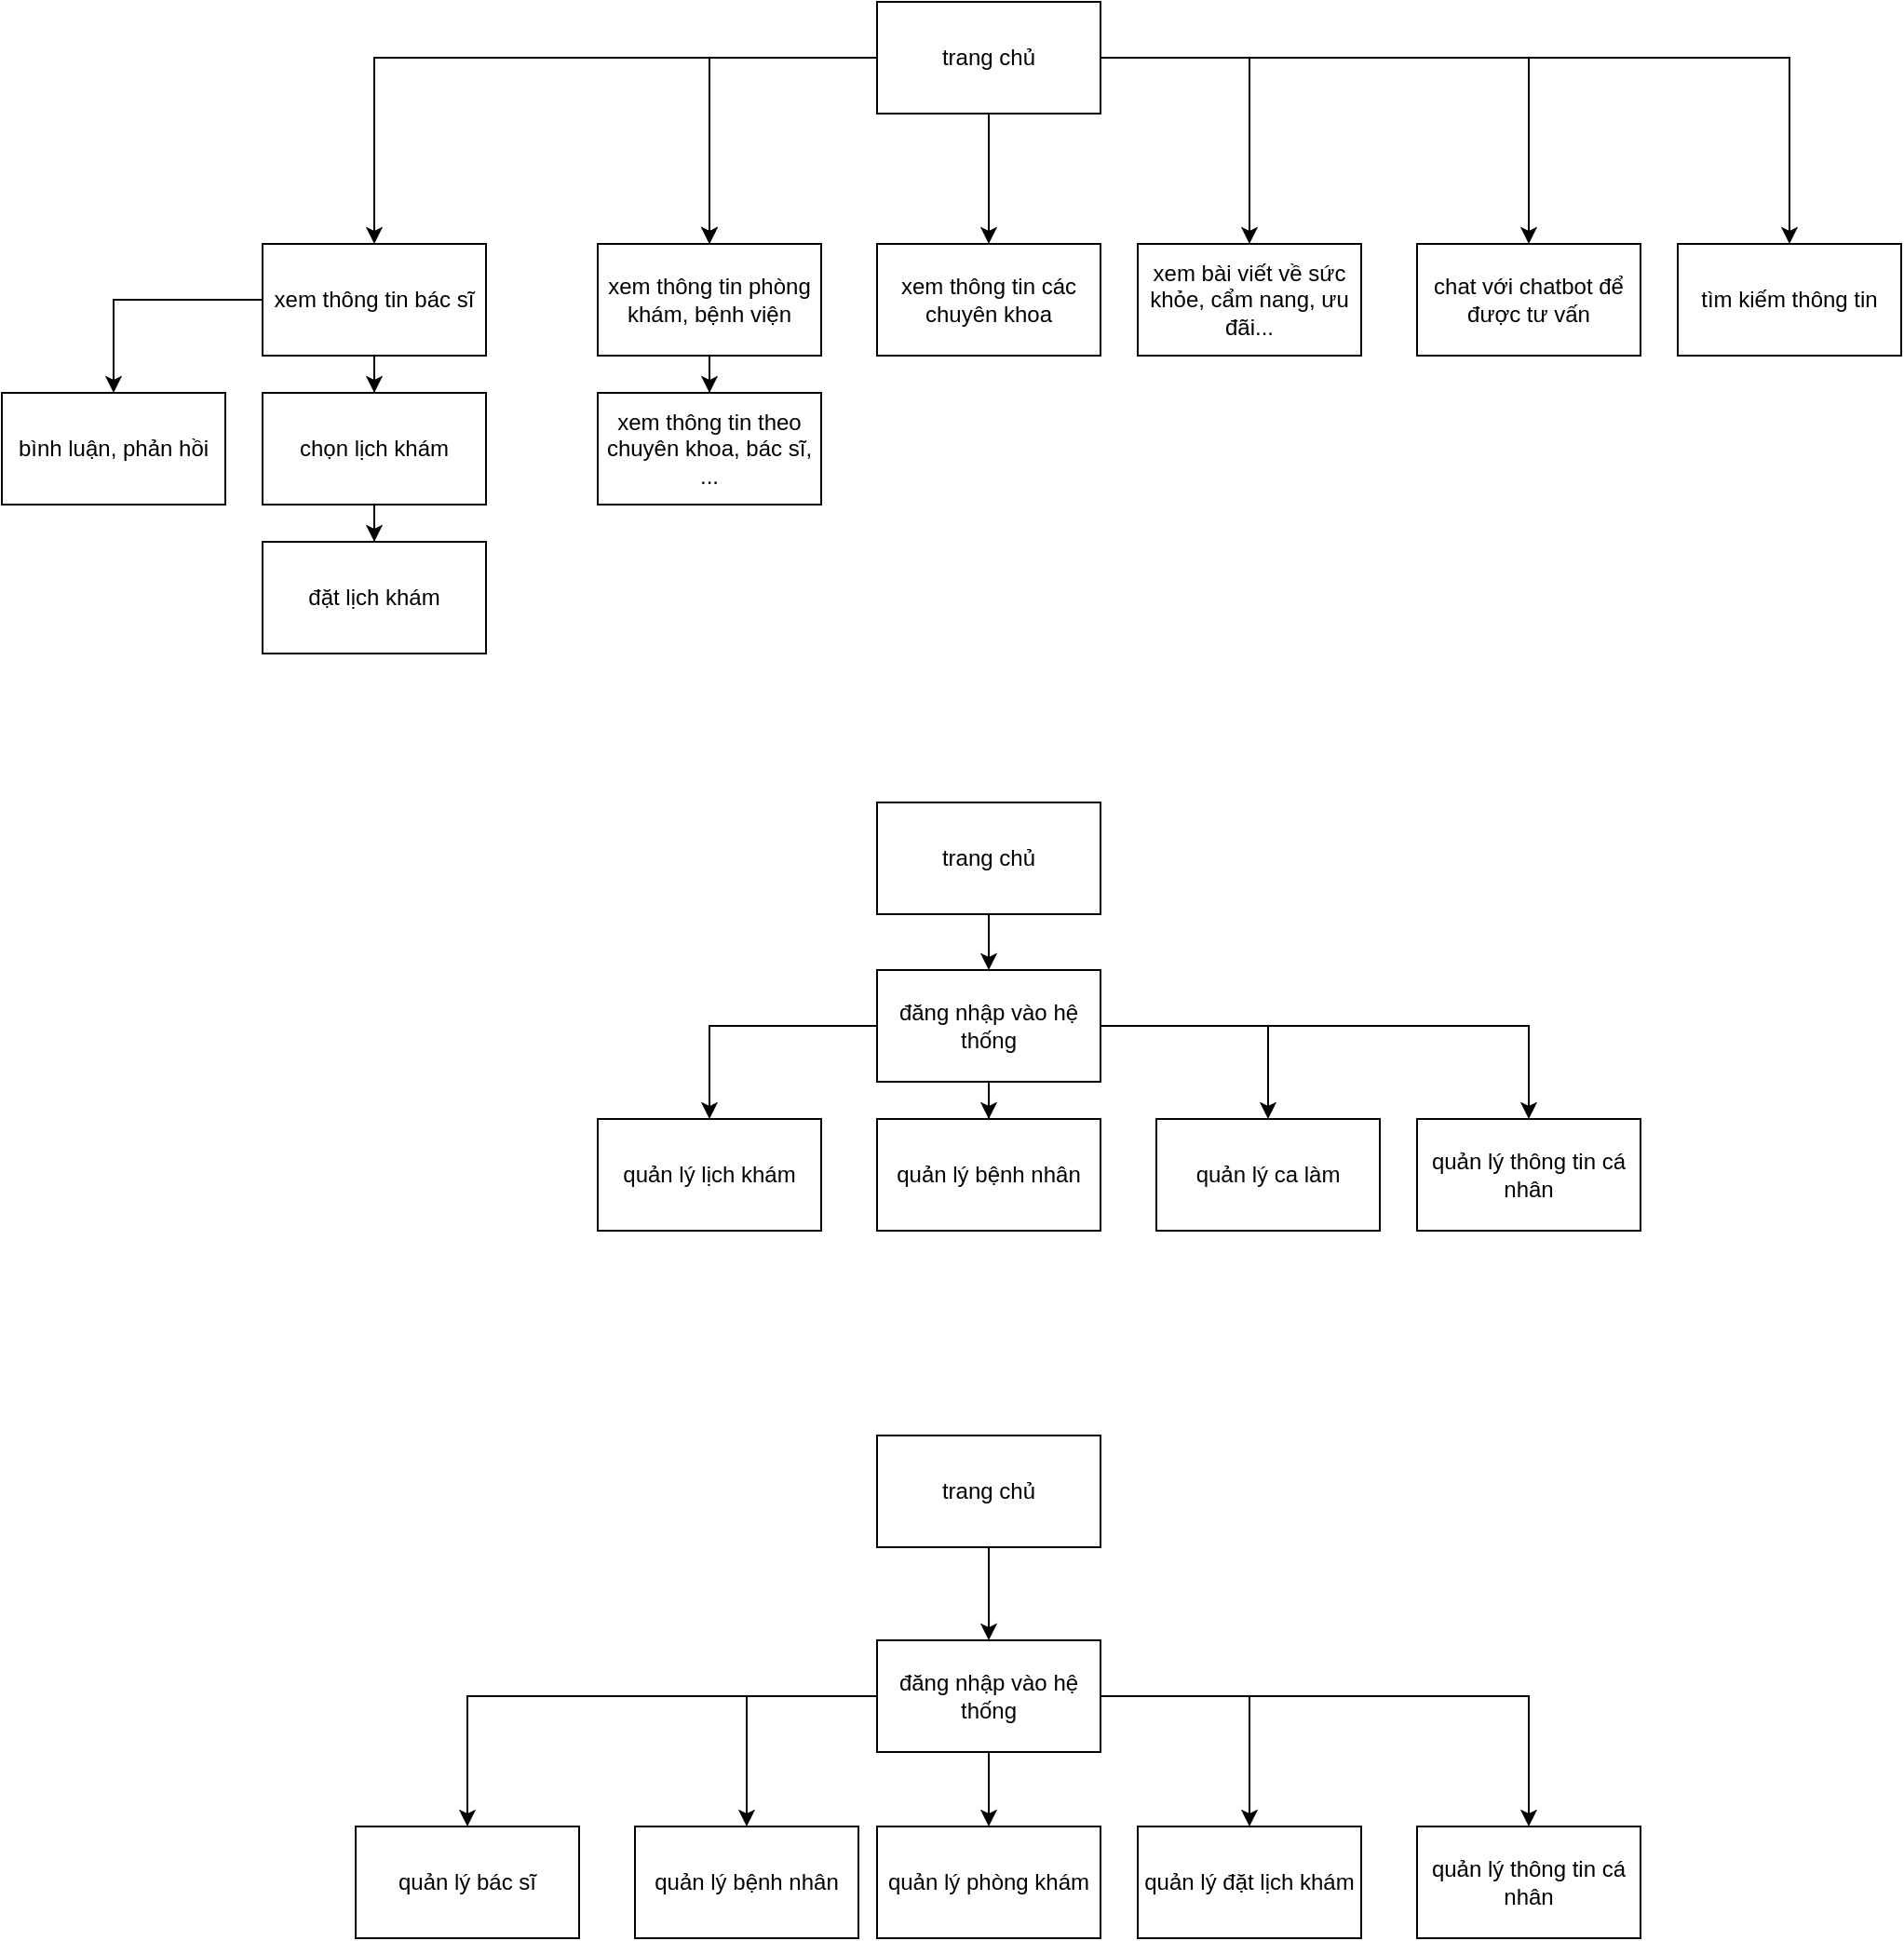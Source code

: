 <mxfile version="21.2.1" type="device">
  <diagram name="Trang-1" id="tZ-GwFUBPTjuo2IfYN-N">
    <mxGraphModel dx="1184" dy="615" grid="0" gridSize="10" guides="1" tooltips="1" connect="1" arrows="1" fold="1" page="0" pageScale="1" pageWidth="827" pageHeight="1169" math="0" shadow="0">
      <root>
        <mxCell id="0" />
        <mxCell id="1" parent="0" />
        <mxCell id="VfA6N9qsZuWVX9IgZgil-8" value="" style="edgeStyle=orthogonalEdgeStyle;rounded=0;orthogonalLoop=1;jettySize=auto;html=1;entryX=0.5;entryY=0;entryDx=0;entryDy=0;" edge="1" parent="1" source="VfA6N9qsZuWVX9IgZgil-1" target="VfA6N9qsZuWVX9IgZgil-3">
          <mxGeometry relative="1" as="geometry" />
        </mxCell>
        <mxCell id="VfA6N9qsZuWVX9IgZgil-9" value="" style="edgeStyle=orthogonalEdgeStyle;rounded=0;orthogonalLoop=1;jettySize=auto;html=1;" edge="1" parent="1" source="VfA6N9qsZuWVX9IgZgil-1" target="VfA6N9qsZuWVX9IgZgil-4">
          <mxGeometry relative="1" as="geometry" />
        </mxCell>
        <mxCell id="VfA6N9qsZuWVX9IgZgil-10" value="" style="edgeStyle=orthogonalEdgeStyle;rounded=0;orthogonalLoop=1;jettySize=auto;html=1;" edge="1" parent="1" source="VfA6N9qsZuWVX9IgZgil-1" target="VfA6N9qsZuWVX9IgZgil-4">
          <mxGeometry relative="1" as="geometry" />
        </mxCell>
        <mxCell id="VfA6N9qsZuWVX9IgZgil-12" value="" style="edgeStyle=orthogonalEdgeStyle;rounded=0;orthogonalLoop=1;jettySize=auto;html=1;" edge="1" parent="1" source="VfA6N9qsZuWVX9IgZgil-1" target="VfA6N9qsZuWVX9IgZgil-11">
          <mxGeometry relative="1" as="geometry" />
        </mxCell>
        <mxCell id="VfA6N9qsZuWVX9IgZgil-22" value="" style="edgeStyle=orthogonalEdgeStyle;rounded=0;orthogonalLoop=1;jettySize=auto;html=1;" edge="1" parent="1" source="VfA6N9qsZuWVX9IgZgil-1" target="VfA6N9qsZuWVX9IgZgil-21">
          <mxGeometry relative="1" as="geometry" />
        </mxCell>
        <mxCell id="VfA6N9qsZuWVX9IgZgil-25" value="" style="edgeStyle=orthogonalEdgeStyle;rounded=0;orthogonalLoop=1;jettySize=auto;html=1;" edge="1" parent="1" source="VfA6N9qsZuWVX9IgZgil-1" target="VfA6N9qsZuWVX9IgZgil-24">
          <mxGeometry relative="1" as="geometry" />
        </mxCell>
        <mxCell id="VfA6N9qsZuWVX9IgZgil-27" value="" style="edgeStyle=orthogonalEdgeStyle;rounded=0;orthogonalLoop=1;jettySize=auto;html=1;" edge="1" parent="1" source="VfA6N9qsZuWVX9IgZgil-1" target="VfA6N9qsZuWVX9IgZgil-26">
          <mxGeometry relative="1" as="geometry" />
        </mxCell>
        <mxCell id="VfA6N9qsZuWVX9IgZgil-1" value="trang chủ" style="rounded=0;whiteSpace=wrap;html=1;" vertex="1" parent="1">
          <mxGeometry x="520" y="20" width="120" height="60" as="geometry" />
        </mxCell>
        <mxCell id="VfA6N9qsZuWVX9IgZgil-14" value="" style="edgeStyle=orthogonalEdgeStyle;rounded=0;orthogonalLoop=1;jettySize=auto;html=1;" edge="1" parent="1" source="VfA6N9qsZuWVX9IgZgil-3" target="VfA6N9qsZuWVX9IgZgil-13">
          <mxGeometry relative="1" as="geometry" />
        </mxCell>
        <mxCell id="VfA6N9qsZuWVX9IgZgil-20" value="" style="edgeStyle=orthogonalEdgeStyle;rounded=0;orthogonalLoop=1;jettySize=auto;html=1;" edge="1" parent="1" source="VfA6N9qsZuWVX9IgZgil-3" target="VfA6N9qsZuWVX9IgZgil-19">
          <mxGeometry relative="1" as="geometry" />
        </mxCell>
        <mxCell id="VfA6N9qsZuWVX9IgZgil-3" value="xem thông tin bác sĩ" style="rounded=0;whiteSpace=wrap;html=1;" vertex="1" parent="1">
          <mxGeometry x="190" y="150" width="120" height="60" as="geometry" />
        </mxCell>
        <mxCell id="VfA6N9qsZuWVX9IgZgil-18" value="" style="edgeStyle=orthogonalEdgeStyle;rounded=0;orthogonalLoop=1;jettySize=auto;html=1;" edge="1" parent="1" source="VfA6N9qsZuWVX9IgZgil-4" target="VfA6N9qsZuWVX9IgZgil-17">
          <mxGeometry relative="1" as="geometry" />
        </mxCell>
        <mxCell id="VfA6N9qsZuWVX9IgZgil-4" value="xem thông tin phòng khám, bệnh viện" style="rounded=0;whiteSpace=wrap;html=1;" vertex="1" parent="1">
          <mxGeometry x="370" y="150" width="120" height="60" as="geometry" />
        </mxCell>
        <mxCell id="VfA6N9qsZuWVX9IgZgil-11" value="xem bài viết về sức khỏe, cẩm nang, ưu đãi..." style="rounded=0;whiteSpace=wrap;html=1;" vertex="1" parent="1">
          <mxGeometry x="660" y="150" width="120" height="60" as="geometry" />
        </mxCell>
        <mxCell id="VfA6N9qsZuWVX9IgZgil-16" value="" style="edgeStyle=orthogonalEdgeStyle;rounded=0;orthogonalLoop=1;jettySize=auto;html=1;" edge="1" parent="1" source="VfA6N9qsZuWVX9IgZgil-13" target="VfA6N9qsZuWVX9IgZgil-15">
          <mxGeometry relative="1" as="geometry" />
        </mxCell>
        <mxCell id="VfA6N9qsZuWVX9IgZgil-13" value="chọn lịch khám" style="rounded=0;whiteSpace=wrap;html=1;" vertex="1" parent="1">
          <mxGeometry x="190" y="230" width="120" height="60" as="geometry" />
        </mxCell>
        <mxCell id="VfA6N9qsZuWVX9IgZgil-15" value="đặt lịch khám" style="rounded=0;whiteSpace=wrap;html=1;" vertex="1" parent="1">
          <mxGeometry x="190" y="310" width="120" height="60" as="geometry" />
        </mxCell>
        <mxCell id="VfA6N9qsZuWVX9IgZgil-17" value="xem thông tin theo chuyên khoa, bác sĩ, ..." style="rounded=0;whiteSpace=wrap;html=1;" vertex="1" parent="1">
          <mxGeometry x="370" y="230" width="120" height="60" as="geometry" />
        </mxCell>
        <mxCell id="VfA6N9qsZuWVX9IgZgil-19" value="bình luận, phản hồi" style="rounded=0;whiteSpace=wrap;html=1;" vertex="1" parent="1">
          <mxGeometry x="50" y="230" width="120" height="60" as="geometry" />
        </mxCell>
        <mxCell id="VfA6N9qsZuWVX9IgZgil-21" value="xem thông tin các chuyên khoa" style="rounded=0;whiteSpace=wrap;html=1;" vertex="1" parent="1">
          <mxGeometry x="520" y="150" width="120" height="60" as="geometry" />
        </mxCell>
        <mxCell id="VfA6N9qsZuWVX9IgZgil-29" value="" style="edgeStyle=orthogonalEdgeStyle;rounded=0;orthogonalLoop=1;jettySize=auto;html=1;" edge="1" parent="1" source="VfA6N9qsZuWVX9IgZgil-23" target="VfA6N9qsZuWVX9IgZgil-28">
          <mxGeometry relative="1" as="geometry" />
        </mxCell>
        <mxCell id="VfA6N9qsZuWVX9IgZgil-23" value="trang chủ" style="rounded=0;whiteSpace=wrap;html=1;" vertex="1" parent="1">
          <mxGeometry x="520" y="450" width="120" height="60" as="geometry" />
        </mxCell>
        <mxCell id="VfA6N9qsZuWVX9IgZgil-24" value="chat với chatbot để được tư vấn" style="rounded=0;whiteSpace=wrap;html=1;" vertex="1" parent="1">
          <mxGeometry x="810" y="150" width="120" height="60" as="geometry" />
        </mxCell>
        <mxCell id="VfA6N9qsZuWVX9IgZgil-26" value="tìm kiếm thông tin" style="rounded=0;whiteSpace=wrap;html=1;" vertex="1" parent="1">
          <mxGeometry x="950" y="150" width="120" height="60" as="geometry" />
        </mxCell>
        <mxCell id="VfA6N9qsZuWVX9IgZgil-31" value="" style="edgeStyle=orthogonalEdgeStyle;rounded=0;orthogonalLoop=1;jettySize=auto;html=1;" edge="1" parent="1" source="VfA6N9qsZuWVX9IgZgil-28" target="VfA6N9qsZuWVX9IgZgil-30">
          <mxGeometry relative="1" as="geometry" />
        </mxCell>
        <mxCell id="VfA6N9qsZuWVX9IgZgil-33" value="" style="edgeStyle=orthogonalEdgeStyle;rounded=0;orthogonalLoop=1;jettySize=auto;html=1;" edge="1" parent="1" source="VfA6N9qsZuWVX9IgZgil-28" target="VfA6N9qsZuWVX9IgZgil-32">
          <mxGeometry relative="1" as="geometry" />
        </mxCell>
        <mxCell id="VfA6N9qsZuWVX9IgZgil-35" value="" style="edgeStyle=orthogonalEdgeStyle;rounded=0;orthogonalLoop=1;jettySize=auto;html=1;" edge="1" parent="1" source="VfA6N9qsZuWVX9IgZgil-28" target="VfA6N9qsZuWVX9IgZgil-34">
          <mxGeometry relative="1" as="geometry" />
        </mxCell>
        <mxCell id="VfA6N9qsZuWVX9IgZgil-43" value="" style="edgeStyle=orthogonalEdgeStyle;rounded=0;orthogonalLoop=1;jettySize=auto;html=1;" edge="1" parent="1" source="VfA6N9qsZuWVX9IgZgil-28" target="VfA6N9qsZuWVX9IgZgil-42">
          <mxGeometry relative="1" as="geometry" />
        </mxCell>
        <mxCell id="VfA6N9qsZuWVX9IgZgil-28" value="đăng nhập vào hệ thống" style="rounded=0;whiteSpace=wrap;html=1;" vertex="1" parent="1">
          <mxGeometry x="520" y="540" width="120" height="60" as="geometry" />
        </mxCell>
        <mxCell id="VfA6N9qsZuWVX9IgZgil-30" value="quản lý lịch khám" style="rounded=0;whiteSpace=wrap;html=1;" vertex="1" parent="1">
          <mxGeometry x="370" y="620" width="120" height="60" as="geometry" />
        </mxCell>
        <mxCell id="VfA6N9qsZuWVX9IgZgil-32" value="quản lý bệnh nhân" style="rounded=0;whiteSpace=wrap;html=1;" vertex="1" parent="1">
          <mxGeometry x="520" y="620" width="120" height="60" as="geometry" />
        </mxCell>
        <mxCell id="VfA6N9qsZuWVX9IgZgil-34" value="quản lý thông tin cá nhân" style="rounded=0;whiteSpace=wrap;html=1;" vertex="1" parent="1">
          <mxGeometry x="810" y="620" width="120" height="60" as="geometry" />
        </mxCell>
        <mxCell id="VfA6N9qsZuWVX9IgZgil-39" value="" style="edgeStyle=orthogonalEdgeStyle;rounded=0;orthogonalLoop=1;jettySize=auto;html=1;" edge="1" parent="1" source="VfA6N9qsZuWVX9IgZgil-37" target="VfA6N9qsZuWVX9IgZgil-38">
          <mxGeometry relative="1" as="geometry" />
        </mxCell>
        <mxCell id="VfA6N9qsZuWVX9IgZgil-37" value="trang chủ" style="rounded=0;whiteSpace=wrap;html=1;" vertex="1" parent="1">
          <mxGeometry x="520" y="790" width="120" height="60" as="geometry" />
        </mxCell>
        <mxCell id="VfA6N9qsZuWVX9IgZgil-41" value="" style="edgeStyle=orthogonalEdgeStyle;rounded=0;orthogonalLoop=1;jettySize=auto;html=1;" edge="1" parent="1" source="VfA6N9qsZuWVX9IgZgil-38" target="VfA6N9qsZuWVX9IgZgil-40">
          <mxGeometry relative="1" as="geometry" />
        </mxCell>
        <mxCell id="VfA6N9qsZuWVX9IgZgil-45" value="" style="edgeStyle=orthogonalEdgeStyle;rounded=0;orthogonalLoop=1;jettySize=auto;html=1;" edge="1" parent="1" source="VfA6N9qsZuWVX9IgZgil-38" target="VfA6N9qsZuWVX9IgZgil-44">
          <mxGeometry relative="1" as="geometry" />
        </mxCell>
        <mxCell id="VfA6N9qsZuWVX9IgZgil-47" value="" style="edgeStyle=orthogonalEdgeStyle;rounded=0;orthogonalLoop=1;jettySize=auto;html=1;" edge="1" parent="1" source="VfA6N9qsZuWVX9IgZgil-38" target="VfA6N9qsZuWVX9IgZgil-46">
          <mxGeometry relative="1" as="geometry" />
        </mxCell>
        <mxCell id="VfA6N9qsZuWVX9IgZgil-49" value="" style="edgeStyle=orthogonalEdgeStyle;rounded=0;orthogonalLoop=1;jettySize=auto;html=1;" edge="1" parent="1" source="VfA6N9qsZuWVX9IgZgil-38" target="VfA6N9qsZuWVX9IgZgil-48">
          <mxGeometry relative="1" as="geometry" />
        </mxCell>
        <mxCell id="VfA6N9qsZuWVX9IgZgil-53" value="" style="edgeStyle=orthogonalEdgeStyle;rounded=0;orthogonalLoop=1;jettySize=auto;html=1;" edge="1" parent="1" source="VfA6N9qsZuWVX9IgZgil-38" target="VfA6N9qsZuWVX9IgZgil-52">
          <mxGeometry relative="1" as="geometry" />
        </mxCell>
        <mxCell id="VfA6N9qsZuWVX9IgZgil-38" value="đăng nhập vào hệ thống" style="rounded=0;whiteSpace=wrap;html=1;" vertex="1" parent="1">
          <mxGeometry x="520" y="900" width="120" height="60" as="geometry" />
        </mxCell>
        <mxCell id="VfA6N9qsZuWVX9IgZgil-40" value="quản lý bác sĩ" style="rounded=0;whiteSpace=wrap;html=1;" vertex="1" parent="1">
          <mxGeometry x="240" y="1000" width="120" height="60" as="geometry" />
        </mxCell>
        <mxCell id="VfA6N9qsZuWVX9IgZgil-42" value="quản lý ca làm" style="rounded=0;whiteSpace=wrap;html=1;" vertex="1" parent="1">
          <mxGeometry x="670" y="620" width="120" height="60" as="geometry" />
        </mxCell>
        <mxCell id="VfA6N9qsZuWVX9IgZgil-44" value="quản lý bệnh nhân" style="rounded=0;whiteSpace=wrap;html=1;" vertex="1" parent="1">
          <mxGeometry x="390" y="1000" width="120" height="60" as="geometry" />
        </mxCell>
        <mxCell id="VfA6N9qsZuWVX9IgZgil-46" value="quản lý phòng khám" style="rounded=0;whiteSpace=wrap;html=1;" vertex="1" parent="1">
          <mxGeometry x="520" y="1000" width="120" height="60" as="geometry" />
        </mxCell>
        <mxCell id="VfA6N9qsZuWVX9IgZgil-48" value="quản lý đặt lịch khám" style="rounded=0;whiteSpace=wrap;html=1;" vertex="1" parent="1">
          <mxGeometry x="660" y="1000" width="120" height="60" as="geometry" />
        </mxCell>
        <mxCell id="VfA6N9qsZuWVX9IgZgil-52" value="quản lý thông tin cá nhân" style="rounded=0;whiteSpace=wrap;html=1;" vertex="1" parent="1">
          <mxGeometry x="810" y="1000" width="120" height="60" as="geometry" />
        </mxCell>
      </root>
    </mxGraphModel>
  </diagram>
</mxfile>
